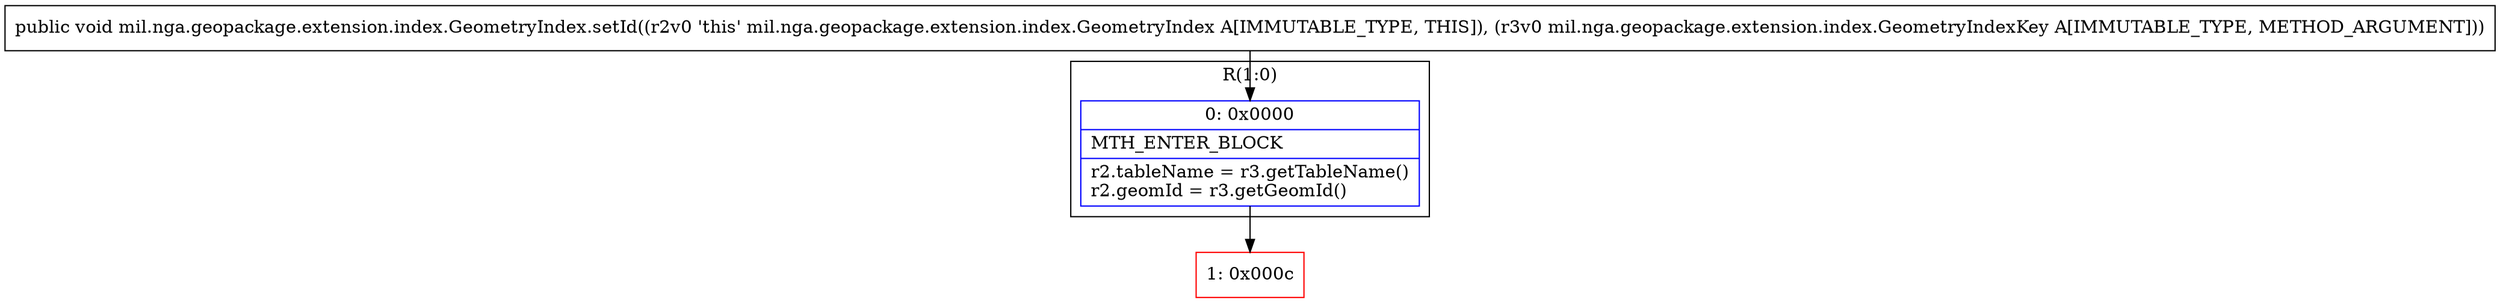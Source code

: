 digraph "CFG formil.nga.geopackage.extension.index.GeometryIndex.setId(Lmil\/nga\/geopackage\/extension\/index\/GeometryIndexKey;)V" {
subgraph cluster_Region_1966501986 {
label = "R(1:0)";
node [shape=record,color=blue];
Node_0 [shape=record,label="{0\:\ 0x0000|MTH_ENTER_BLOCK\l|r2.tableName = r3.getTableName()\lr2.geomId = r3.getGeomId()\l}"];
}
Node_1 [shape=record,color=red,label="{1\:\ 0x000c}"];
MethodNode[shape=record,label="{public void mil.nga.geopackage.extension.index.GeometryIndex.setId((r2v0 'this' mil.nga.geopackage.extension.index.GeometryIndex A[IMMUTABLE_TYPE, THIS]), (r3v0 mil.nga.geopackage.extension.index.GeometryIndexKey A[IMMUTABLE_TYPE, METHOD_ARGUMENT])) }"];
MethodNode -> Node_0;
Node_0 -> Node_1;
}


